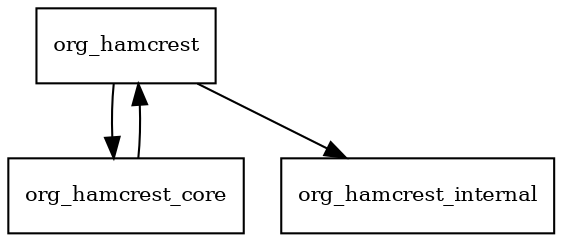 digraph hamcrest_core_1_3_package_dependencies {
  node [shape = box, fontsize=10.0];
  org_hamcrest -> org_hamcrest_core;
  org_hamcrest -> org_hamcrest_internal;
  org_hamcrest_core -> org_hamcrest;
}
